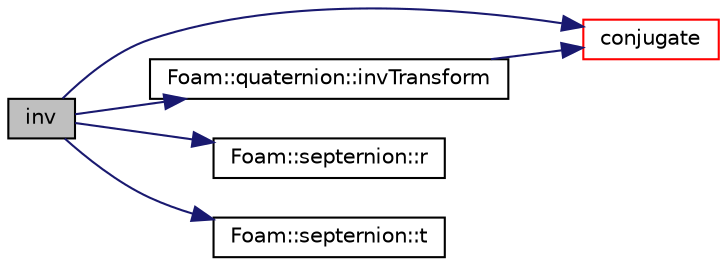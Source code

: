 digraph "inv"
{
  bgcolor="transparent";
  edge [fontname="Helvetica",fontsize="10",labelfontname="Helvetica",labelfontsize="10"];
  node [fontname="Helvetica",fontsize="10",shape=record];
  rankdir="LR";
  Node1 [label="inv",height=0.2,width=0.4,color="black", fillcolor="grey75", style="filled", fontcolor="black"];
  Node1 -> Node2 [color="midnightblue",fontsize="10",style="solid",fontname="Helvetica"];
  Node2 [label="conjugate",height=0.2,width=0.4,color="red",URL="$a10675.html#ad09d60e9d059b4444d1c703dd7f19ea5",tooltip="Return the conjugate of the given quaternion. "];
  Node1 -> Node3 [color="midnightblue",fontsize="10",style="solid",fontname="Helvetica"];
  Node3 [label="Foam::quaternion::invTransform",height=0.2,width=0.4,color="black",URL="$a02040.html#a4b530647c61db4dccacd8949ba0fcbc9",tooltip="Rotate the given vector anti-clockwise. "];
  Node3 -> Node2 [color="midnightblue",fontsize="10",style="solid",fontname="Helvetica"];
  Node1 -> Node4 [color="midnightblue",fontsize="10",style="solid",fontname="Helvetica"];
  Node4 [label="Foam::septernion::r",height=0.2,width=0.4,color="black",URL="$a02262.html#acc889c2c33fc6bfc923aa687bd4336b2"];
  Node1 -> Node5 [color="midnightblue",fontsize="10",style="solid",fontname="Helvetica"];
  Node5 [label="Foam::septernion::t",height=0.2,width=0.4,color="black",URL="$a02262.html#a9843788d6d82317212ae7c974d4995de"];
}
